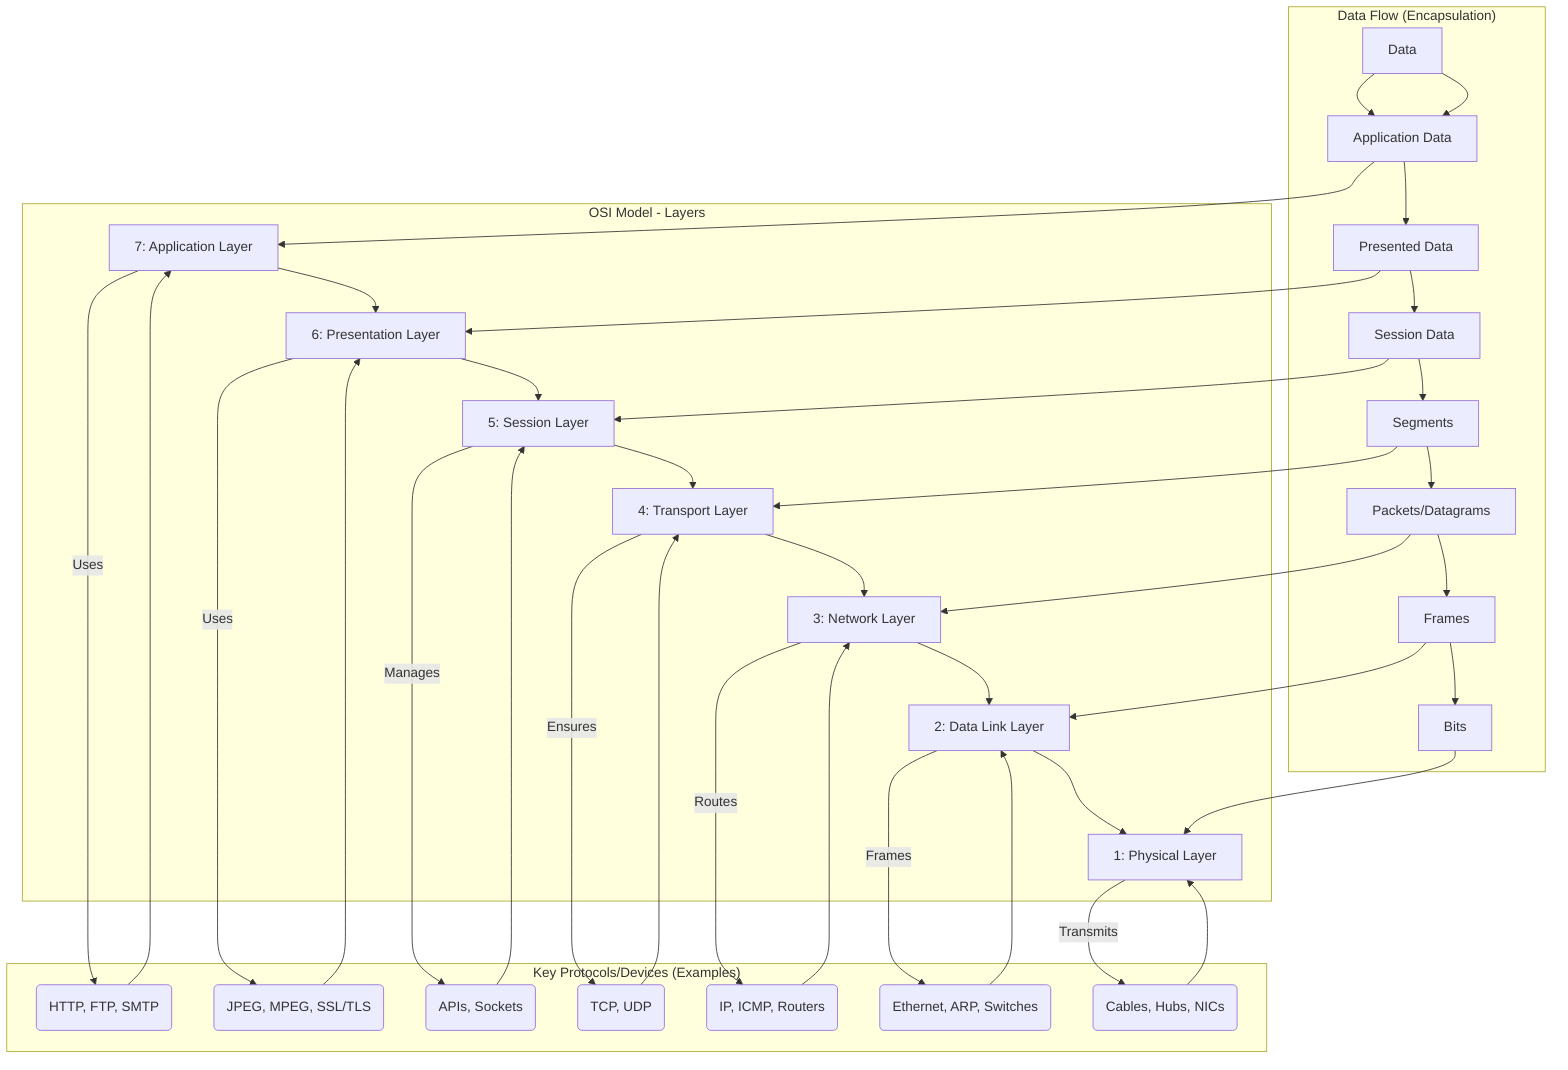 graph TD
    subgraph "OSI Model - Layers"
        A[7: Application Layer] --> B[6: Presentation Layer]
        B --> C[5: Session Layer]
        C --> D[4: Transport Layer]
        D --> E[3: Network Layer]
        E --> F[2: Data Link Layer]
        F --> G[1: Physical Layer]
    end

    subgraph "Data Flow (Encapsulation)"
        H[Data] --> I[Application Data]
        I --> J[Presented Data]
        J --> K[Session Data]
        K --> L[Segments]
        L --> M[Packets/Datagrams]
        M --> N[Frames]
        N --> O[Bits]
    end

    subgraph "Key Protocols/Devices (Examples)"
        P(HTTP, FTP, SMTP) --> A
        Q(JPEG, MPEG, SSL/TLS) --> B
        R(APIs, Sockets) --> C
        S(TCP, UDP) --> D
        T(IP, ICMP, Routers) --> E
        U(Ethernet, ARP, Switches) --> F
        V(Cables, Hubs, NICs) --> G
    end

    A -- "Uses" --> P
    B -- "Uses" --> Q
    C -- "Manages" --> R
    D -- "Ensures" --> S
    E -- "Routes" --> T
    F -- "Frames" --> U
    G -- "Transmits" --> V

    H --> I
    I --> A
    J --> B
    K --> C
    L --> D
    M --> E
    N --> F
    O --> G
